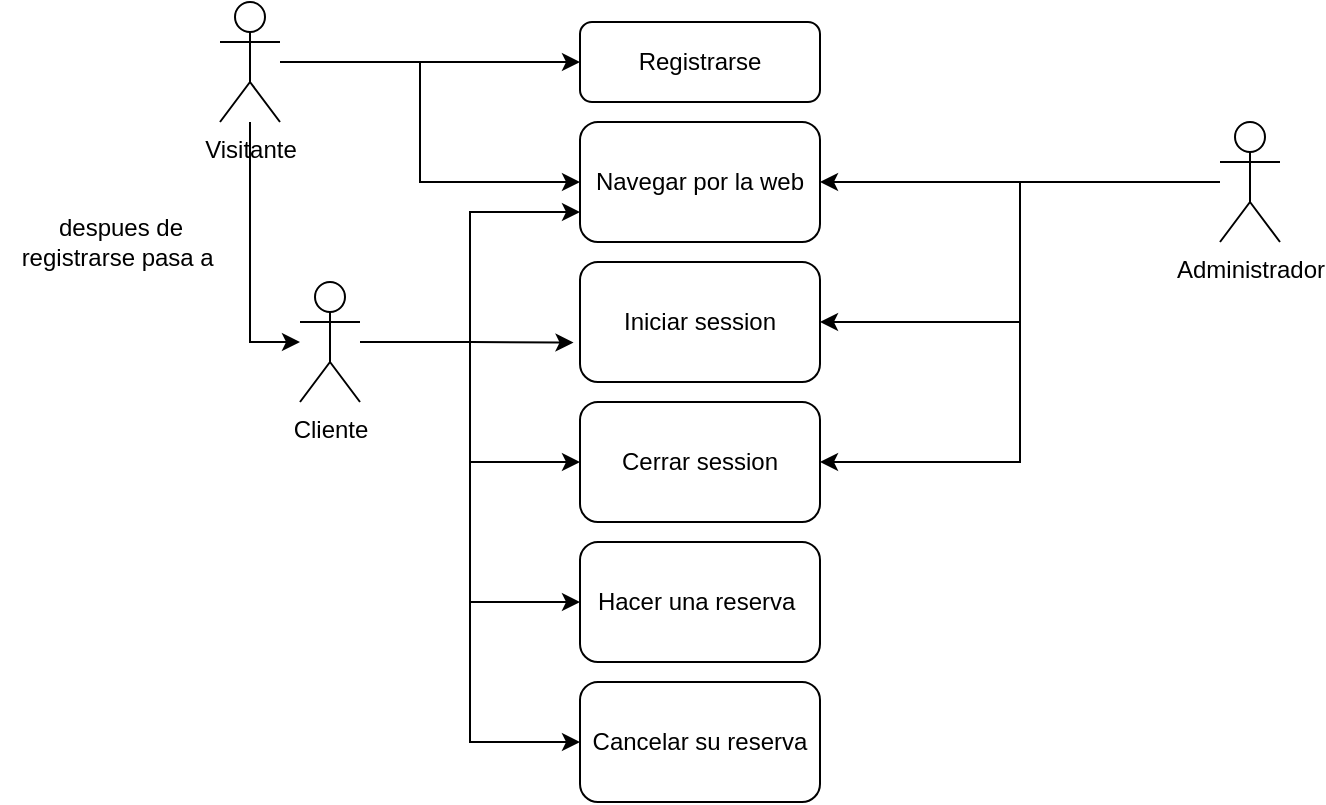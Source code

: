 <mxfile version="24.7.17">
  <diagram name="Pàgina-1" id="2x1OjTEu0YY_1S7heXDp">
    <mxGraphModel dx="1646" dy="422" grid="1" gridSize="10" guides="1" tooltips="1" connect="1" arrows="1" fold="1" page="1" pageScale="1" pageWidth="827" pageHeight="1169" math="0" shadow="0">
      <root>
        <mxCell id="0" />
        <mxCell id="1" parent="0" />
        <mxCell id="A1GwdK4R_Xscyr4KloxL-19" style="edgeStyle=orthogonalEdgeStyle;rounded=0;orthogonalLoop=1;jettySize=auto;html=1;entryX=0;entryY=0.75;entryDx=0;entryDy=0;" edge="1" parent="1" source="A1GwdK4R_Xscyr4KloxL-1" target="A1GwdK4R_Xscyr4KloxL-9">
          <mxGeometry relative="1" as="geometry" />
        </mxCell>
        <mxCell id="A1GwdK4R_Xscyr4KloxL-25" style="edgeStyle=orthogonalEdgeStyle;rounded=0;orthogonalLoop=1;jettySize=auto;html=1;" edge="1" parent="1" source="A1GwdK4R_Xscyr4KloxL-1" target="A1GwdK4R_Xscyr4KloxL-23">
          <mxGeometry relative="1" as="geometry" />
        </mxCell>
        <mxCell id="A1GwdK4R_Xscyr4KloxL-32" style="edgeStyle=orthogonalEdgeStyle;rounded=0;orthogonalLoop=1;jettySize=auto;html=1;entryX=0;entryY=0.5;entryDx=0;entryDy=0;" edge="1" parent="1" source="A1GwdK4R_Xscyr4KloxL-1" target="A1GwdK4R_Xscyr4KloxL-31">
          <mxGeometry relative="1" as="geometry" />
        </mxCell>
        <mxCell id="A1GwdK4R_Xscyr4KloxL-34" style="edgeStyle=orthogonalEdgeStyle;rounded=0;orthogonalLoop=1;jettySize=auto;html=1;entryX=0;entryY=0.5;entryDx=0;entryDy=0;" edge="1" parent="1" source="A1GwdK4R_Xscyr4KloxL-1" target="A1GwdK4R_Xscyr4KloxL-33">
          <mxGeometry relative="1" as="geometry" />
        </mxCell>
        <mxCell id="A1GwdK4R_Xscyr4KloxL-1" value="Cliente" style="shape=umlActor;verticalLabelPosition=bottom;verticalAlign=top;html=1;outlineConnect=0;" vertex="1" parent="1">
          <mxGeometry x="110" y="290" width="30" height="60" as="geometry" />
        </mxCell>
        <mxCell id="A1GwdK4R_Xscyr4KloxL-14" value="" style="edgeStyle=orthogonalEdgeStyle;rounded=0;orthogonalLoop=1;jettySize=auto;html=1;entryX=0;entryY=0.5;entryDx=0;entryDy=0;" edge="1" parent="1" source="A1GwdK4R_Xscyr4KloxL-2" target="A1GwdK4R_Xscyr4KloxL-9">
          <mxGeometry relative="1" as="geometry">
            <Array as="points">
              <mxPoint x="170" y="180" />
              <mxPoint x="170" y="240" />
            </Array>
          </mxGeometry>
        </mxCell>
        <mxCell id="A1GwdK4R_Xscyr4KloxL-17" value="" style="edgeStyle=orthogonalEdgeStyle;rounded=0;orthogonalLoop=1;jettySize=auto;html=1;" edge="1" parent="1" source="A1GwdK4R_Xscyr4KloxL-2" target="A1GwdK4R_Xscyr4KloxL-15">
          <mxGeometry relative="1" as="geometry" />
        </mxCell>
        <mxCell id="A1GwdK4R_Xscyr4KloxL-29" style="edgeStyle=orthogonalEdgeStyle;rounded=0;orthogonalLoop=1;jettySize=auto;html=1;" edge="1" parent="1" source="A1GwdK4R_Xscyr4KloxL-2" target="A1GwdK4R_Xscyr4KloxL-1">
          <mxGeometry relative="1" as="geometry">
            <Array as="points">
              <mxPoint x="85" y="320" />
            </Array>
          </mxGeometry>
        </mxCell>
        <mxCell id="A1GwdK4R_Xscyr4KloxL-2" value="&lt;div&gt;Visitante&lt;/div&gt;" style="shape=umlActor;verticalLabelPosition=bottom;verticalAlign=top;html=1;outlineConnect=0;" vertex="1" parent="1">
          <mxGeometry x="70" y="150" width="30" height="60" as="geometry" />
        </mxCell>
        <mxCell id="A1GwdK4R_Xscyr4KloxL-20" style="edgeStyle=orthogonalEdgeStyle;rounded=0;orthogonalLoop=1;jettySize=auto;html=1;entryX=1;entryY=0.5;entryDx=0;entryDy=0;" edge="1" parent="1" source="A1GwdK4R_Xscyr4KloxL-8" target="A1GwdK4R_Xscyr4KloxL-9">
          <mxGeometry relative="1" as="geometry" />
        </mxCell>
        <mxCell id="A1GwdK4R_Xscyr4KloxL-27" style="edgeStyle=orthogonalEdgeStyle;rounded=0;orthogonalLoop=1;jettySize=auto;html=1;entryX=1;entryY=0.5;entryDx=0;entryDy=0;" edge="1" parent="1" source="A1GwdK4R_Xscyr4KloxL-8" target="A1GwdK4R_Xscyr4KloxL-22">
          <mxGeometry relative="1" as="geometry" />
        </mxCell>
        <mxCell id="A1GwdK4R_Xscyr4KloxL-28" style="edgeStyle=orthogonalEdgeStyle;rounded=0;orthogonalLoop=1;jettySize=auto;html=1;entryX=1;entryY=0.5;entryDx=0;entryDy=0;" edge="1" parent="1" source="A1GwdK4R_Xscyr4KloxL-8" target="A1GwdK4R_Xscyr4KloxL-23">
          <mxGeometry relative="1" as="geometry" />
        </mxCell>
        <mxCell id="A1GwdK4R_Xscyr4KloxL-8" value="Administrador" style="shape=umlActor;verticalLabelPosition=bottom;verticalAlign=top;html=1;outlineConnect=0;" vertex="1" parent="1">
          <mxGeometry x="570" y="210" width="30" height="60" as="geometry" />
        </mxCell>
        <mxCell id="A1GwdK4R_Xscyr4KloxL-9" value="Navegar por la web" style="rounded=1;whiteSpace=wrap;html=1;" vertex="1" parent="1">
          <mxGeometry x="250" y="210" width="120" height="60" as="geometry" />
        </mxCell>
        <mxCell id="A1GwdK4R_Xscyr4KloxL-15" value="Registrarse" style="rounded=1;whiteSpace=wrap;html=1;" vertex="1" parent="1">
          <mxGeometry x="250" y="160" width="120" height="40" as="geometry" />
        </mxCell>
        <mxCell id="A1GwdK4R_Xscyr4KloxL-22" value="Iniciar session" style="rounded=1;whiteSpace=wrap;html=1;" vertex="1" parent="1">
          <mxGeometry x="250" y="280" width="120" height="60" as="geometry" />
        </mxCell>
        <mxCell id="A1GwdK4R_Xscyr4KloxL-23" value="Cerrar session" style="rounded=1;whiteSpace=wrap;html=1;" vertex="1" parent="1">
          <mxGeometry x="250" y="350" width="120" height="60" as="geometry" />
        </mxCell>
        <mxCell id="A1GwdK4R_Xscyr4KloxL-26" style="edgeStyle=orthogonalEdgeStyle;rounded=0;orthogonalLoop=1;jettySize=auto;html=1;entryX=-0.027;entryY=0.671;entryDx=0;entryDy=0;entryPerimeter=0;" edge="1" parent="1" source="A1GwdK4R_Xscyr4KloxL-1" target="A1GwdK4R_Xscyr4KloxL-22">
          <mxGeometry relative="1" as="geometry" />
        </mxCell>
        <mxCell id="A1GwdK4R_Xscyr4KloxL-30" value="despues de &lt;br&gt;registrarse pasa a&amp;nbsp;" style="text;html=1;align=center;verticalAlign=middle;resizable=0;points=[];autosize=1;strokeColor=none;fillColor=none;" vertex="1" parent="1">
          <mxGeometry x="-40" y="250" width="120" height="40" as="geometry" />
        </mxCell>
        <mxCell id="A1GwdK4R_Xscyr4KloxL-31" value="Hacer una reserva&amp;nbsp;" style="rounded=1;whiteSpace=wrap;html=1;" vertex="1" parent="1">
          <mxGeometry x="250" y="420" width="120" height="60" as="geometry" />
        </mxCell>
        <mxCell id="A1GwdK4R_Xscyr4KloxL-33" value="Cancelar su reserva" style="rounded=1;whiteSpace=wrap;html=1;" vertex="1" parent="1">
          <mxGeometry x="250" y="490" width="120" height="60" as="geometry" />
        </mxCell>
      </root>
    </mxGraphModel>
  </diagram>
</mxfile>
